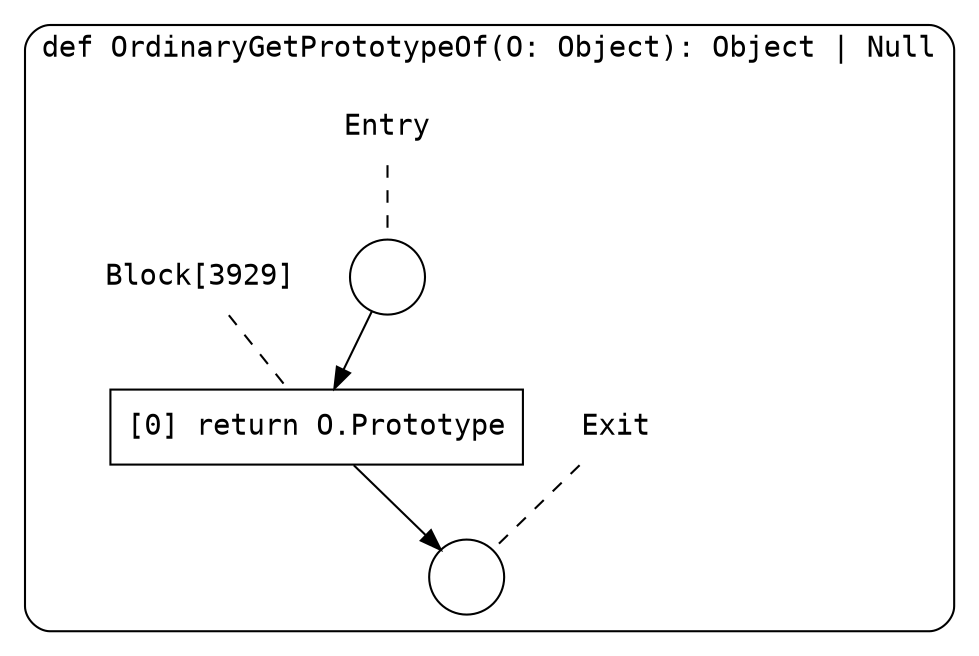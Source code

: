 digraph {
  graph [fontname = "Consolas"]
  node [fontname = "Consolas"]
  edge [fontname = "Consolas"]
  subgraph cluster1048 {
    label = "def OrdinaryGetPrototypeOf(O: Object): Object | Null"
    style = rounded
    cluster1048_entry_name [shape=none, label=<<font color="black">Entry</font>>]
    cluster1048_entry_name -> cluster1048_entry [arrowhead=none, color="black", style=dashed]
    cluster1048_entry [shape=circle label=" " color="black" fillcolor="white" style=filled]
    cluster1048_entry -> node3929 [color="black"]
    cluster1048_exit_name [shape=none, label=<<font color="black">Exit</font>>]
    cluster1048_exit_name -> cluster1048_exit [arrowhead=none, color="black", style=dashed]
    cluster1048_exit [shape=circle label=" " color="black" fillcolor="white" style=filled]
    node3929_name [shape=none, label=<<font color="black">Block[3929]</font>>]
    node3929_name -> node3929 [arrowhead=none, color="black", style=dashed]
    node3929 [shape=box, label=<<font color="black">[0] return O.Prototype<BR ALIGN="LEFT"/></font>> color="black" fillcolor="white", style=filled]
    node3929 -> cluster1048_exit [color="black"]
  }
}
